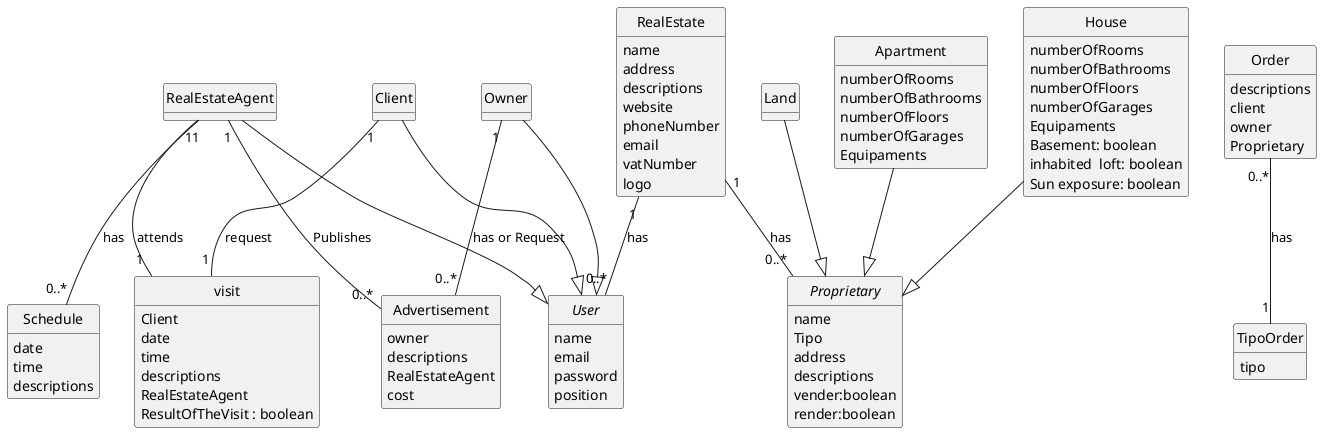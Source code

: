 @startuml
skinparam monochrome true
skinparam packageStyle rectangle
skinparam shadowing false
'skinparam linetype ortho
'left to right direction
skinparam classAttributeIconSize 0
hide circle
hide methods

'title Domain Model

'class Platform {
'  -description
'}

class RealEstate {
    name
    address
    descriptions
    website
    phoneNumber
    email
    vatNumber
    logo
}


class RealEstateAgent {

}
class Client {

}
class Owner {

}
abstract class User {
    name
    email
    password
    position
}
abstract class Proprietary {
    name
    Tipo
    address
    descriptions
    vender:boolean
    render:boolean
}
class Land{
}

class Apartment{
numberOfRooms
numberOfBathrooms
numberOfFloors
numberOfGarages
Equipaments

}
class House{
numberOfRooms
    numberOfBathrooms
    numberOfFloors
    numberOfGarages
    Equipaments
    Basement: boolean
    inhabited  loft: boolean
    Sun exposure: boolean

}
class Advertisement{
    owner
    descriptions
    RealEstateAgent
    cost
}
class Schedule{
    date
    time
    descriptions
}
class visit{
    Client
    date
    time
    descriptions
    RealEstateAgent
    ResultOfTheVisit : boolean
}
class Order{
    descriptions
    client
    owner
    Proprietary

}

enum TipoOrder{
tipo
}
RealEstateAgent  --|>  User
Owner  --|>  User
Client  --|>  User
RealEstate "1"--" 0..*" User : has
House  --|>  Proprietary
Apartment  --|>  Proprietary
RealEstate "1"--"0..*" Proprietary : has
Land  --|>  Proprietary
Owner "1"--"0..*"Advertisement : has or Request
RealEstateAgent "1"--"0..*"Advertisement : Publishes
Client "1"--"1"visit : request
RealEstateAgent "1"--"1"visit : attends
RealEstateAgent "1"--"0..*"Schedule : has
Order "0..*"--"1" TipoOrder : has


@enduml